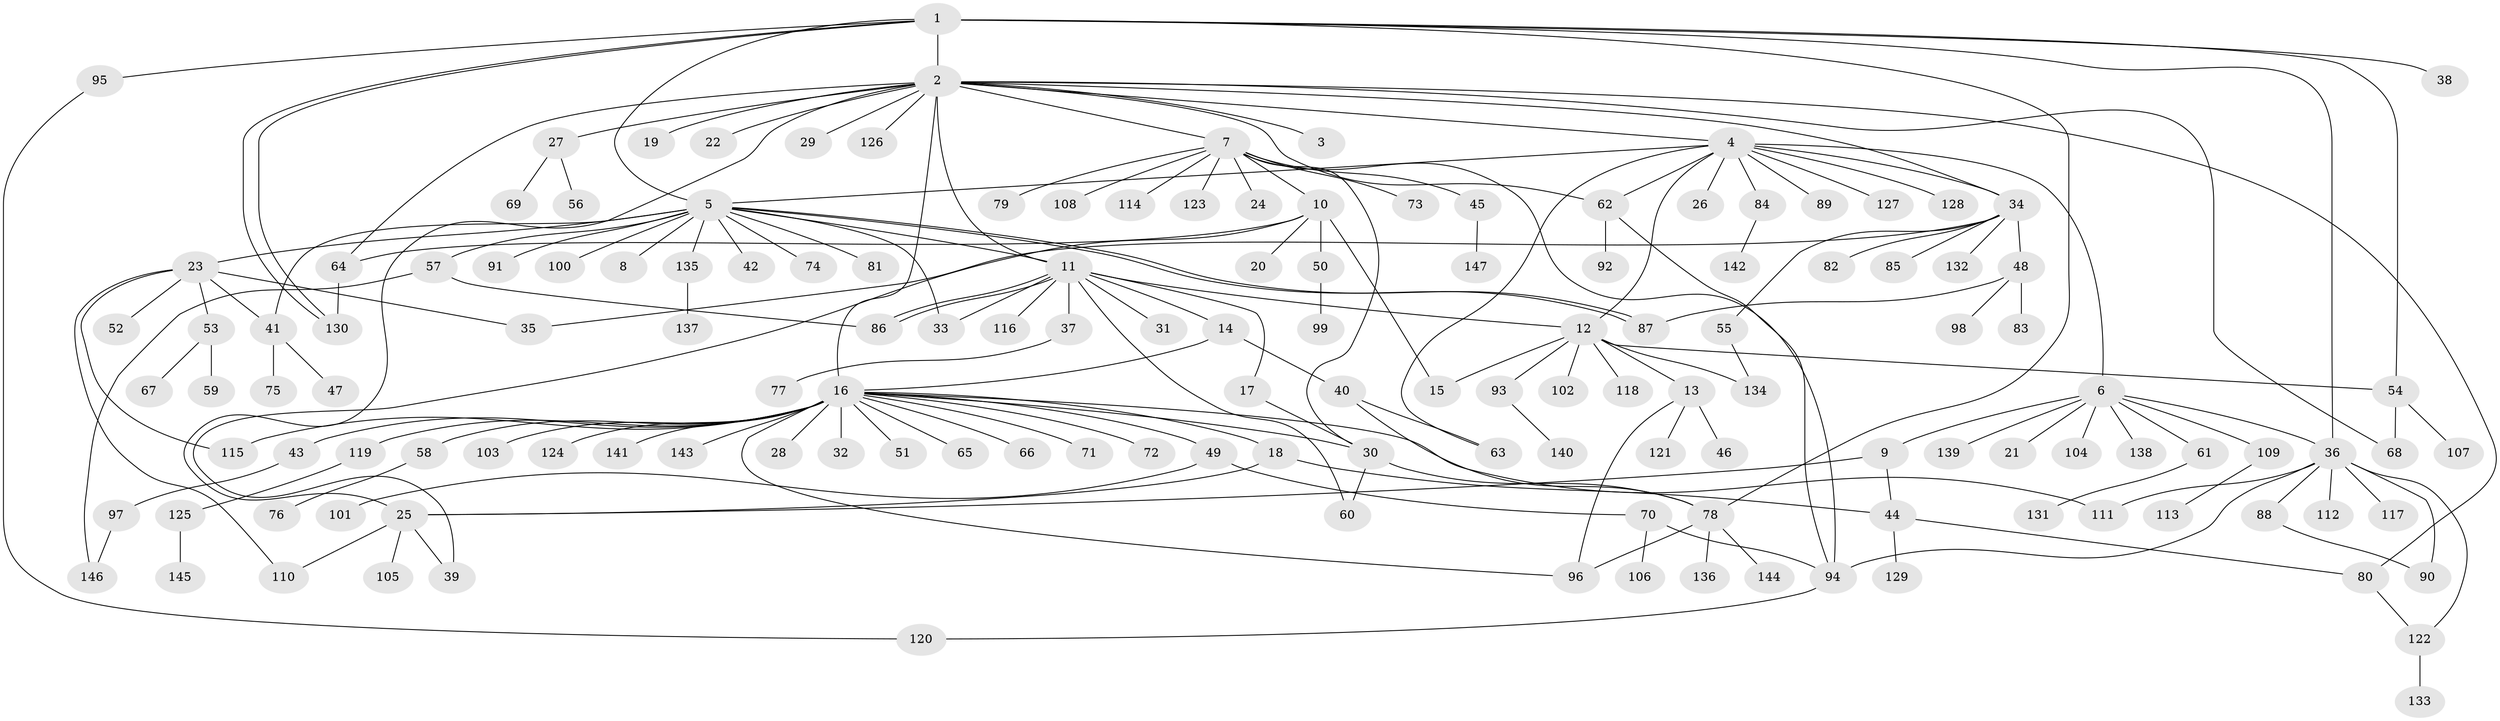 // Generated by graph-tools (version 1.1) at 2025/01/03/09/25 03:01:44]
// undirected, 147 vertices, 190 edges
graph export_dot {
graph [start="1"]
  node [color=gray90,style=filled];
  1;
  2;
  3;
  4;
  5;
  6;
  7;
  8;
  9;
  10;
  11;
  12;
  13;
  14;
  15;
  16;
  17;
  18;
  19;
  20;
  21;
  22;
  23;
  24;
  25;
  26;
  27;
  28;
  29;
  30;
  31;
  32;
  33;
  34;
  35;
  36;
  37;
  38;
  39;
  40;
  41;
  42;
  43;
  44;
  45;
  46;
  47;
  48;
  49;
  50;
  51;
  52;
  53;
  54;
  55;
  56;
  57;
  58;
  59;
  60;
  61;
  62;
  63;
  64;
  65;
  66;
  67;
  68;
  69;
  70;
  71;
  72;
  73;
  74;
  75;
  76;
  77;
  78;
  79;
  80;
  81;
  82;
  83;
  84;
  85;
  86;
  87;
  88;
  89;
  90;
  91;
  92;
  93;
  94;
  95;
  96;
  97;
  98;
  99;
  100;
  101;
  102;
  103;
  104;
  105;
  106;
  107;
  108;
  109;
  110;
  111;
  112;
  113;
  114;
  115;
  116;
  117;
  118;
  119;
  120;
  121;
  122;
  123;
  124;
  125;
  126;
  127;
  128;
  129;
  130;
  131;
  132;
  133;
  134;
  135;
  136;
  137;
  138;
  139;
  140;
  141;
  142;
  143;
  144;
  145;
  146;
  147;
  1 -- 2;
  1 -- 5;
  1 -- 36;
  1 -- 38;
  1 -- 54;
  1 -- 78;
  1 -- 95;
  1 -- 130;
  1 -- 130;
  2 -- 3;
  2 -- 4;
  2 -- 7;
  2 -- 11;
  2 -- 16;
  2 -- 19;
  2 -- 22;
  2 -- 25;
  2 -- 27;
  2 -- 29;
  2 -- 34;
  2 -- 62;
  2 -- 64;
  2 -- 68;
  2 -- 80;
  2 -- 126;
  4 -- 5;
  4 -- 6;
  4 -- 12;
  4 -- 26;
  4 -- 34;
  4 -- 62;
  4 -- 63;
  4 -- 84;
  4 -- 89;
  4 -- 127;
  4 -- 128;
  5 -- 8;
  5 -- 11;
  5 -- 23;
  5 -- 33;
  5 -- 41;
  5 -- 42;
  5 -- 57;
  5 -- 74;
  5 -- 81;
  5 -- 87;
  5 -- 87;
  5 -- 91;
  5 -- 100;
  5 -- 135;
  6 -- 9;
  6 -- 21;
  6 -- 36;
  6 -- 61;
  6 -- 104;
  6 -- 109;
  6 -- 138;
  6 -- 139;
  7 -- 10;
  7 -- 24;
  7 -- 30;
  7 -- 45;
  7 -- 73;
  7 -- 79;
  7 -- 94;
  7 -- 108;
  7 -- 114;
  7 -- 123;
  9 -- 25;
  9 -- 44;
  10 -- 15;
  10 -- 20;
  10 -- 39;
  10 -- 50;
  10 -- 64;
  11 -- 12;
  11 -- 14;
  11 -- 17;
  11 -- 31;
  11 -- 33;
  11 -- 37;
  11 -- 60;
  11 -- 86;
  11 -- 86;
  11 -- 116;
  12 -- 13;
  12 -- 15;
  12 -- 54;
  12 -- 93;
  12 -- 102;
  12 -- 118;
  12 -- 134;
  13 -- 46;
  13 -- 96;
  13 -- 121;
  14 -- 16;
  14 -- 40;
  16 -- 18;
  16 -- 28;
  16 -- 30;
  16 -- 32;
  16 -- 43;
  16 -- 49;
  16 -- 51;
  16 -- 58;
  16 -- 65;
  16 -- 66;
  16 -- 71;
  16 -- 72;
  16 -- 96;
  16 -- 103;
  16 -- 111;
  16 -- 115;
  16 -- 119;
  16 -- 124;
  16 -- 141;
  16 -- 143;
  17 -- 30;
  18 -- 25;
  18 -- 44;
  23 -- 35;
  23 -- 41;
  23 -- 52;
  23 -- 53;
  23 -- 110;
  23 -- 115;
  25 -- 39;
  25 -- 105;
  25 -- 110;
  27 -- 56;
  27 -- 69;
  30 -- 60;
  30 -- 78;
  34 -- 35;
  34 -- 48;
  34 -- 55;
  34 -- 82;
  34 -- 85;
  34 -- 132;
  36 -- 88;
  36 -- 90;
  36 -- 94;
  36 -- 111;
  36 -- 112;
  36 -- 117;
  36 -- 122;
  37 -- 77;
  40 -- 63;
  40 -- 78;
  41 -- 47;
  41 -- 75;
  43 -- 97;
  44 -- 80;
  44 -- 129;
  45 -- 147;
  48 -- 83;
  48 -- 87;
  48 -- 98;
  49 -- 70;
  49 -- 101;
  50 -- 99;
  53 -- 59;
  53 -- 67;
  54 -- 68;
  54 -- 107;
  55 -- 134;
  57 -- 86;
  57 -- 146;
  58 -- 76;
  61 -- 131;
  62 -- 92;
  62 -- 94;
  64 -- 130;
  70 -- 94;
  70 -- 106;
  78 -- 96;
  78 -- 136;
  78 -- 144;
  80 -- 122;
  84 -- 142;
  88 -- 90;
  93 -- 140;
  94 -- 120;
  95 -- 120;
  97 -- 146;
  109 -- 113;
  119 -- 125;
  122 -- 133;
  125 -- 145;
  135 -- 137;
}
